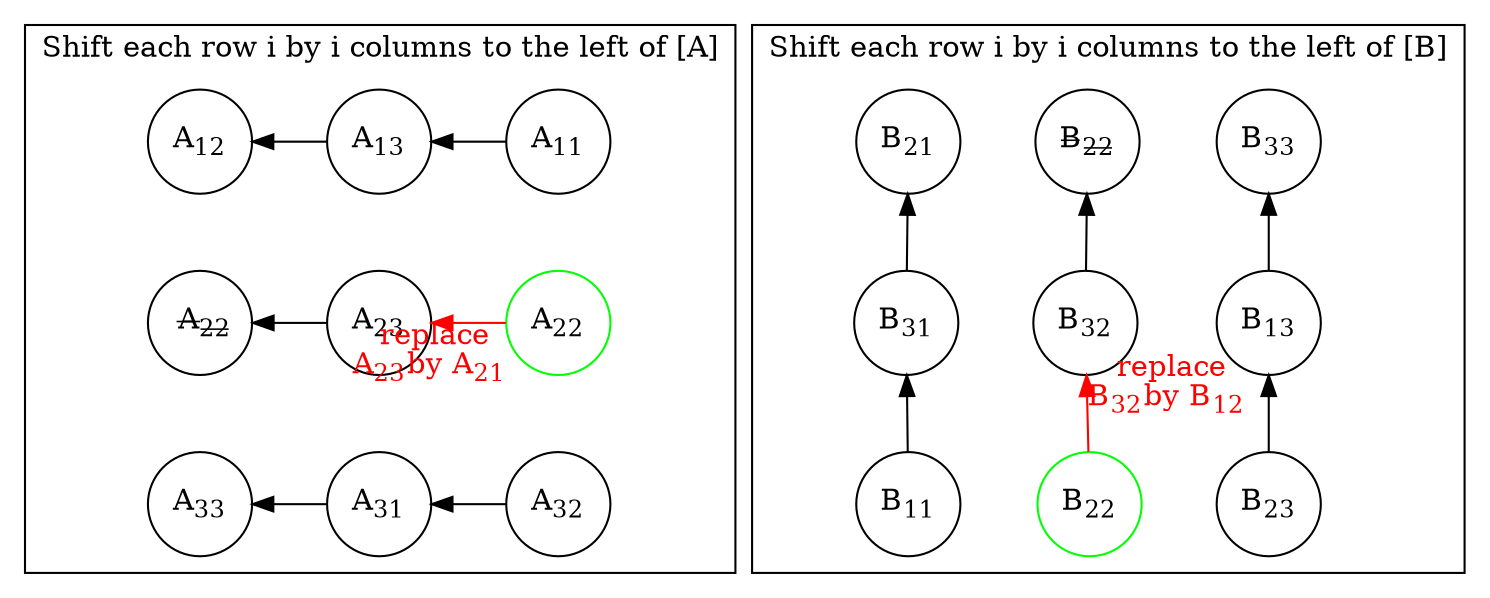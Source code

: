 digraph G {
 // splines="line";
  node [shape=circle,
      fixedsize=true, # don't allow nodes to change sizes dynamically
      width=0.7, nodesep = 0.5, ranksep = 0.5];
  
  subgraph cluster_0 {
   
    edge[dir="back"];//, style=invis];
    a[label = <A<SUB>12</SUB>>];
    b[label = <A<SUB>13</SUB>>];
    c[label = <A<SUB>11</SUB>>];
    //d[label = <A<SUB>21</SUB>>, color = green];
//    e[label = <A<SUB>22</SUB>>];
//    f[label = <A<SUB>23</SUB>>];
    g[label = <A<SUB>33</SUB>>];
//    h[label = <A<SUB>32</SUB>>];
    i[label = <A<SUB>32</SUB>>];
    label = "Shift each row i by i columns to the left of [A]";

    d[label = < <S>A<SUB>22</SUB></S>>];
    f[label = <A<SUB>22</SUB>>, color = green];
    e[label = <A<SUB>23</SUB>>];
    //g[label = < <S>A<SUB>31</SUB></S>>];
    h[label = <A<SUB>31</SUB>>];

    a -> b;
    b -> c;
    //a -> c[style=invis];
    a -> d[style=invis];
    c -> f[style=invis];
    f -> d[style=invis];
    d -> e[label = " "];
    e -> f[color=red, xlabel = < <FONT COLOR="red">replace<br/>A<SUB>23</SUB>by A<SUB>21</SUB></FONT>>];
    d -> g[style=invis];
        g -> h;
    h -> i;
    f -> i[style=invis];
    i -> g[style=invis];

    {rank = same; a;b;c}
    {rank = same; d;e;f}
    {rank = same; g;h;i}
  }

  subgraph cluster_1 {
    
    edge [dir="back"];
    a1[label = <B<SUB>21</SUB>>];
    b1[label = <B<SUB>12</SUB>>];
    c1[label = <B<SUB>33</SUB>>];
    d1[label = <B<SUB>31</SUB>>];
//    e1[label = <B<SUB>22</SUB>>];
//    f1[label = <B<SUB>23</SUB>>];
    g1[label = <B<SUB>11</SUB>>];
//    h1[label = <B<SUB>32</SUB>>];
    i1[label = <B<SUB>23</SUB>>];
    label = "Shift each row i by i columns to the left of [B]"

    b1[label = <<S>B<SUB>22</SUB></S>>];
    h1[label = <B<SUB>22</SUB>>, color = green];
    e1[label = <B<SUB>32</SUB>>];
//    c1[label = < <S>B<SUB>13</SUB></S>>];
    f1[label = <B<SUB>13</SUB>>]

    c1 -> f1;
    f1 -> i1;
   // g1 -> a1;//[style=invis];
    b1 -> e1;
    e1 -> h1[color=red, xlabel = < <FONT COLOR="red">replace<br/>B<SUB>32</SUB>by B<SUB>12</SUB></FONT>>];
    h1 -> b1[style=invis];
    
    a1 -> b1[style=invis];
    b1 -> c1[style=invis];
    a1 -> d1;
    d1 -> e1[style=invis];
    e1 -> f1[style=invis];
    d1 -> g1;
    g1 -> h1[style=invis];
    h1 -> i1[style=invis];
    i1 -> c1[style=invis];

    {rank = same; a1;b1;c1}
    {rank = same; d1;e1;f1}
    {rank = same; g1;h1;i1}
  }

}

